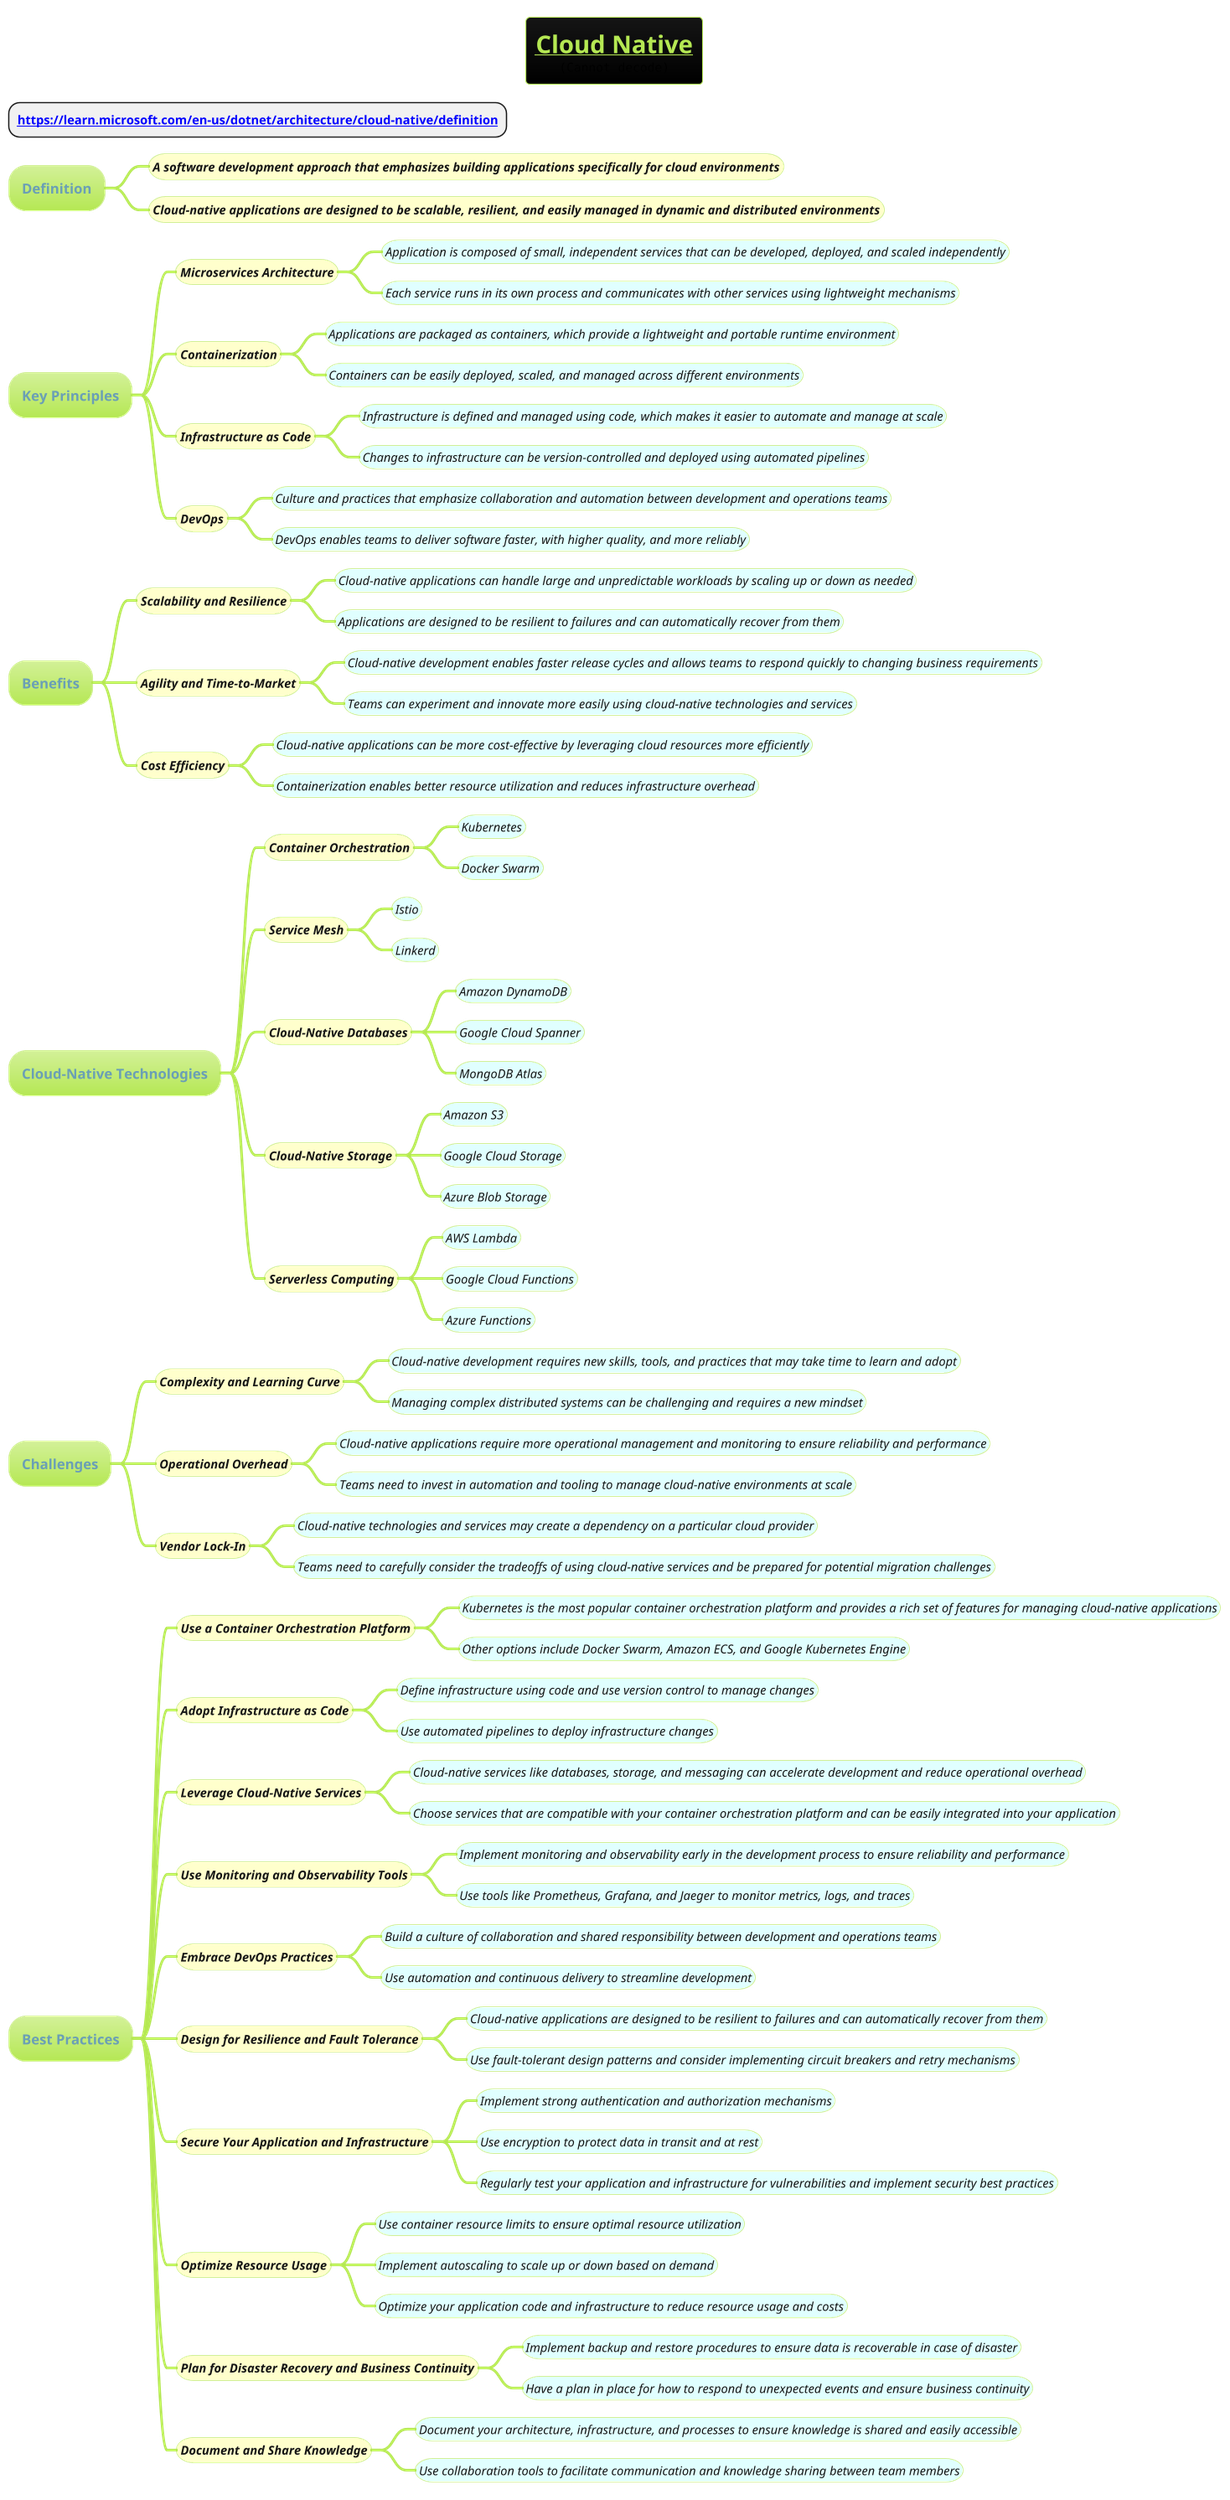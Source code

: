@startmindmap
title =__Cloud Native__\n<img:images/img.png>

* **[[https://learn.microsoft.com/en-us/dotnet/architecture/cloud-native/definition]]**
!theme hacker


* Definition
**[#business] ====<size:14>A software development approach that emphasizes building applications specifically for cloud environments
**[#business] ====<size:14>Cloud-native applications are designed to be scalable, resilient, and easily managed in dynamic and distributed environments

* Key Principles
**[#business] ====<size:14>Microservices Architecture
***[#lightcyan] ====<size:14>Application is composed of small, independent services that can be developed, deployed, and scaled independently
***[#lightcyan] ====<size:14>Each service runs in its own process and communicates with other services using lightweight mechanisms
**[#business] ====<size:14>Containerization
***[#lightcyan] ====<size:14>Applications are packaged as containers, which provide a lightweight and portable runtime environment
***[#lightcyan] ====<size:14>Containers can be easily deployed, scaled, and managed across different environments
**[#business] ====<size:14>Infrastructure as Code
***[#lightcyan] ====<size:14>Infrastructure is defined and managed using code, which makes it easier to automate and manage at scale
***[#lightcyan] ====<size:14>Changes to infrastructure can be version-controlled and deployed using automated pipelines
**[#business] ====<size:14>DevOps
***[#lightcyan] ====<size:14>Culture and practices that emphasize collaboration and automation between development and operations teams
***[#lightcyan] ====<size:14>DevOps enables teams to deliver software faster, with higher quality, and more reliably

* Benefits
**[#business] ====<size:14>Scalability and Resilience
***[#lightcyan] ====<size:14>Cloud-native applications can handle large and unpredictable workloads by scaling up or down as needed
***[#lightcyan] ====<size:14>Applications are designed to be resilient to failures and can automatically recover from them
**[#business] ====<size:14>Agility and Time-to-Market
***[#lightcyan] ====<size:14>Cloud-native development enables faster release cycles and allows teams to respond quickly to changing business requirements
***[#lightcyan] ====<size:14>Teams can experiment and innovate more easily using cloud-native technologies and services
**[#business] ====<size:14>Cost Efficiency
***[#lightcyan] ====<size:14>Cloud-native applications can be more cost-effective by leveraging cloud resources more efficiently
***[#lightcyan] ====<size:14>Containerization enables better resource utilization and reduces infrastructure overhead

* Cloud-Native Technologies
**[#business] ====<size:14>Container Orchestration
***[#lightcyan] ====<size:14>Kubernetes
***[#lightcyan] ====<size:14>Docker Swarm
**[#business] ====<size:14>Service Mesh
***[#lightcyan] ====<size:14>Istio
***[#lightcyan] ====<size:14>Linkerd
**[#business] ====<size:14>Cloud-Native Databases
***[#lightcyan] ====<size:14>Amazon DynamoDB
***[#lightcyan] ====<size:14>Google Cloud Spanner
***[#lightcyan] ====<size:14>MongoDB Atlas
**[#business] ====<size:14>Cloud-Native Storage
***[#lightcyan] ====<size:14>Amazon S3
***[#lightcyan] ====<size:14>Google Cloud Storage
***[#lightcyan] ====<size:14>Azure Blob Storage
**[#business] ====<size:14>Serverless Computing
***[#lightcyan] ====<size:14>AWS Lambda
***[#lightcyan] ====<size:14>Google Cloud Functions
***[#lightcyan] ====<size:14>Azure Functions

* Challenges
**[#business] ====<size:14>Complexity and Learning Curve
***[#lightcyan] ====<size:14>Cloud-native development requires new skills, tools, and practices that may take time to learn and adopt
***[#lightcyan] ====<size:14>Managing complex distributed systems can be challenging and requires a new mindset
**[#business] ====<size:14>Operational Overhead
***[#lightcyan] ====<size:14>Cloud-native applications require more operational management and monitoring to ensure reliability and performance
***[#lightcyan] ====<size:14>Teams need to invest in automation and tooling to manage cloud-native environments at scale
**[#business] ====<size:14>Vendor Lock-In
***[#lightcyan] ====<size:14>Cloud-native technologies and services may create a dependency on a particular cloud provider
***[#lightcyan] ====<size:14>Teams need to carefully consider the tradeoffs of using cloud-native services and be prepared for potential migration challenges

* Best Practices
**[#business] ====<size:14>Use a Container Orchestration Platform
***[#lightcyan] ====<size:14>Kubernetes is the most popular container orchestration platform and provides a rich set of features for managing cloud-native applications
***[#lightcyan] ====<size:14>Other options include Docker Swarm, Amazon ECS, and Google Kubernetes Engine
**[#business] ====<size:14>Adopt Infrastructure as Code
***[#lightcyan] ====<size:14>Define infrastructure using code and use version control to manage changes
***[#lightcyan] ====<size:14>Use automated pipelines to deploy infrastructure changes
**[#business] ====<size:14>Leverage Cloud-Native Services
***[#lightcyan] ====<size:14>Cloud-native services like databases, storage, and messaging can accelerate development and reduce operational overhead
***[#lightcyan] ====<size:14>Choose services that are compatible with your container orchestration platform and can be easily integrated into your application
**[#business] ====<size:14>Use Monitoring and Observability Tools
***[#lightcyan] ====<size:14>Implement monitoring and observability early in the development process to ensure reliability and performance
***[#lightcyan] ====<size:14>Use tools like Prometheus, Grafana, and Jaeger to monitor metrics, logs, and traces
**[#business] ====<size:14>Embrace DevOps Practices
***[#lightcyan] ====<size:14>Build a culture of collaboration and shared responsibility between development and operations teams
***[#lightcyan] ====<size:14>Use automation and continuous delivery to streamline development

**[#business] ====<size:14>Design for Resilience and Fault Tolerance
***[#lightcyan] ====<size:14>Cloud-native applications are designed to be resilient to failures and can automatically recover from them
***[#lightcyan] ====<size:14>Use fault-tolerant design patterns and consider implementing circuit breakers and retry mechanisms
**[#business] ====<size:14>Secure Your Application and Infrastructure
***[#lightcyan] ====<size:14>Implement strong authentication and authorization mechanisms
***[#lightcyan] ====<size:14>Use encryption to protect data in transit and at rest
***[#lightcyan] ====<size:14>Regularly test your application and infrastructure for vulnerabilities and implement security best practices
**[#business] ====<size:14>Optimize Resource Usage
***[#lightcyan] ====<size:14>Use container resource limits to ensure optimal resource utilization
***[#lightcyan] ====<size:14>Implement autoscaling to scale up or down based on demand
***[#lightcyan] ====<size:14>Optimize your application code and infrastructure to reduce resource usage and costs
**[#business] ====<size:14>Plan for Disaster Recovery and Business Continuity
***[#lightcyan] ====<size:14>Implement backup and restore procedures to ensure data is recoverable in case of disaster
***[#lightcyan] ====<size:14>Have a plan in place for how to respond to unexpected events and ensure business continuity
**[#business] ====<size:14>Document and Share Knowledge
***[#lightcyan] ====<size:14>Document your architecture, infrastructure, and processes to ensure knowledge is shared and easily accessible
***[#lightcyan] ====<size:14>Use collaboration tools to facilitate communication and knowledge sharing between team members

@endmindmap